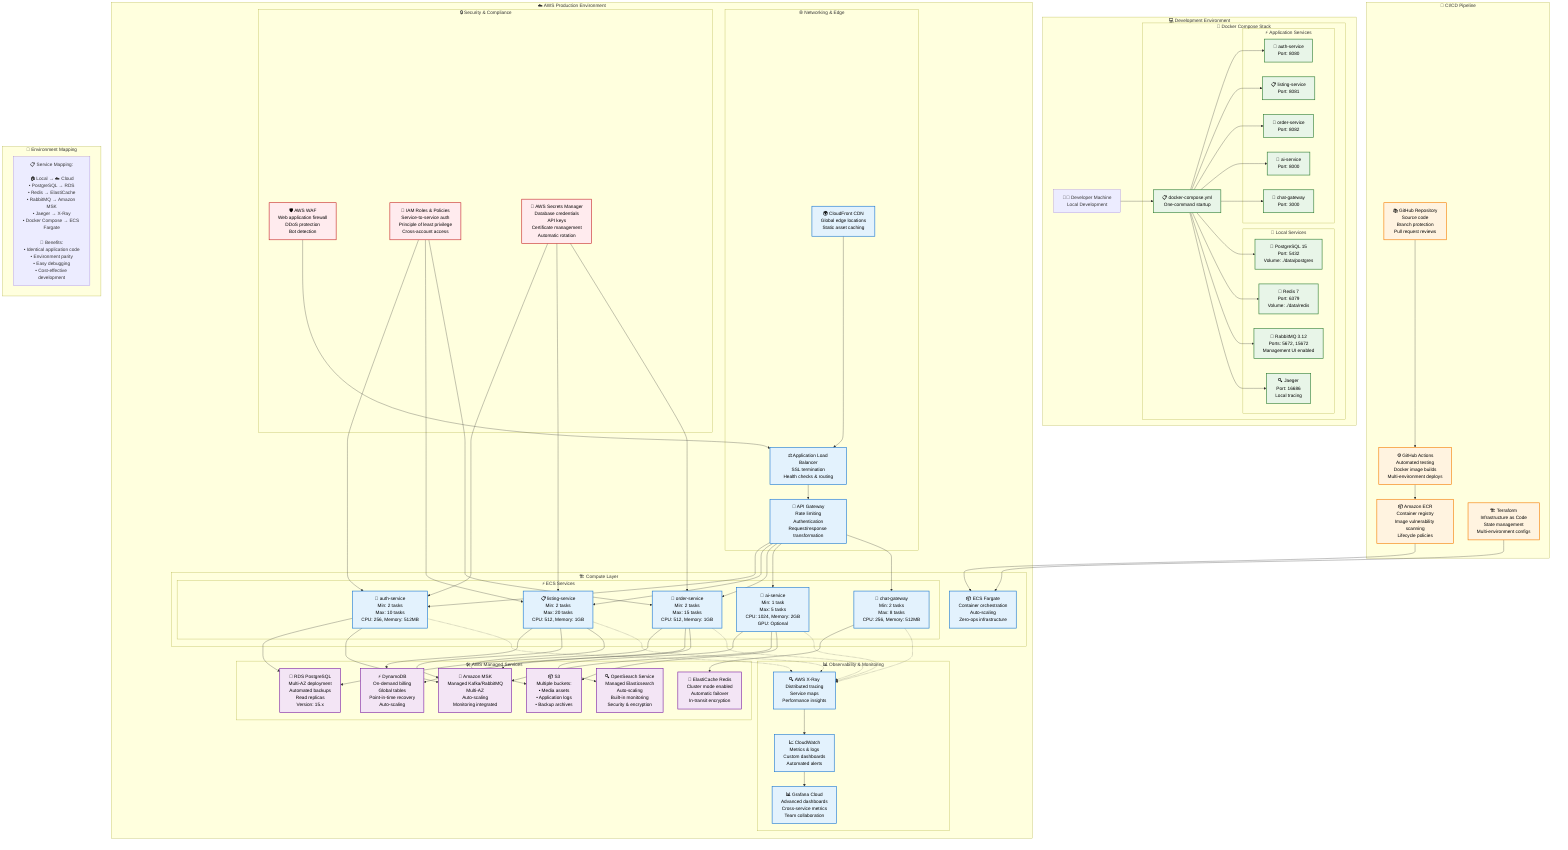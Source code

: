 %% File: docs/diagrams/deployment.mmd
%% Deployment overview: local docker-compose vs cloud (AWS)
flowchart TB
    subgraph DevEnv["💻 Development Environment"]
        DEV_MACHINE[👨‍💻 Developer Machine<br/>Local Development]
        
        subgraph DockerCompose["🐳 Docker Compose Stack"]
            DC[📋 docker-compose.yml<br/>One-command startup]
            
            subgraph LocalServices["🔧 Local Services"]
                PG_LOCAL[🐘 PostgreSQL 15<br/>Port: 5432<br/>Volume: ./data/postgres]
                REDIS_LOCAL[🚀 Redis 7<br/>Port: 6379<br/>Volume: ./data/redis]
                RABBIT_LOCAL[🐰 RabbitMQ 3.12<br/>Ports: 5672, 15672<br/>Management UI enabled]
                JAEGER_LOCAL[🔍 Jaeger<br/>Port: 16686<br/>Local tracing]
            end
            
            subgraph AppServices["⚡ Application Services"]
                AUTH_LOCAL[🔐 auth-service<br/>Port: 8080]
                LISTING_LOCAL[📋 listing-service<br/>Port: 8081]  
                ORDER_LOCAL[🛒 order-service<br/>Port: 8082]
                AI_LOCAL[🤖 ai-service<br/>Port: 8000]
                CHAT_LOCAL[💬 chat-gateway<br/>Port: 3000]
            end
        end
    end

    subgraph CloudProduction["☁️ AWS Production Environment"]
        subgraph Networking["🌐 Networking & Edge"]
            CF[🌍 CloudFront CDN<br/>Global edge locations<br/>Static asset caching]
            ALB[⚖️ Application Load Balancer<br/>SSL termination<br/>Health checks & routing]
            APIGW[🚪 API Gateway<br/>Rate limiting<br/>Authentication<br/>Request/response transformation]
        end
        
        subgraph Compute["🏗️ Compute Layer"]
            ECS[📦 ECS Fargate<br/>Container orchestration<br/>Auto-scaling<br/>Zero-ops infrastructure]
            
            subgraph TaskServices["⚡ ECS Services"]
                AUTH_CLOUD[🔐 auth-service<br/>Min: 2 tasks<br/>Max: 10 tasks<br/>CPU: 256, Memory: 512MB]
                LISTING_CLOUD[📋 listing-service<br/>Min: 2 tasks<br/>Max: 20 tasks<br/>CPU: 512, Memory: 1GB]
                ORDER_CLOUD[🛒 order-service<br/>Min: 2 tasks<br/>Max: 15 tasks<br/>CPU: 512, Memory: 1GB]
                AI_CLOUD[🤖 ai-service<br/>Min: 1 task<br/>Max: 5 tasks<br/>CPU: 1024, Memory: 2GB<br/>GPU: Optional]
                CHAT_CLOUD[💬 chat-gateway<br/>Min: 2 tasks<br/>Max: 8 tasks<br/>CPU: 256, Memory: 512MB]
            end
        end
        
        subgraph ManagedServices["🛠️ AWS Managed Services"]
            RDS[🐘 RDS PostgreSQL<br/>Multi-AZ deployment<br/>Automated backups<br/>Read replicas<br/>Version: 15.x]
            
            DYNAMODB[⚡ DynamoDB<br/>On-demand billing<br/>Global tables<br/>Point-in-time recovery<br/>Auto-scaling]
            
            ELASTICACHE[🚀 ElastiCache Redis<br/>Cluster mode enabled<br/>Automatic failover<br/>In-transit encryption]
            
            S3[📦 S3<br/>Multiple buckets:<br/>• Media assets<br/>• Application logs<br/>• Backup archives]
            
            MSK[📨 Amazon MSK<br/>Managed Kafka/RabbitMQ<br/>Multi-AZ<br/>Auto-scaling<br/>Monitoring integrated]
            
            OPENSEARCH[🔍 OpenSearch Service<br/>Managed Elasticsearch<br/>Auto-scaling<br/>Built-in monitoring<br/>Security & encryption]
        end
        
        subgraph Observability["📊 Observability & Monitoring"]
            XRAY[🔍 AWS X-Ray<br/>Distributed tracing<br/>Service maps<br/>Performance insights]
            
            CLOUDWATCH[📈 CloudWatch<br/>Metrics & logs<br/>Custom dashboards<br/>Automated alerts]
            
            GRAFANA_CLOUD[📊 Grafana Cloud<br/>Advanced dashboards<br/>Cross-service metrics<br/>Team collaboration]
        end
        
        subgraph Security["🔒 Security & Compliance"]
            WAF[🛡️ AWS WAF<br/>Web application firewall<br/>DDoS protection<br/>Bot detection]
            
            IAM[👤 IAM Roles & Policies<br/>Service-to-service auth<br/>Principle of least privilege<br/>Cross-account access]
            
            SECRETS[🔐 AWS Secrets Manager<br/>Database credentials<br/>API keys<br/>Certificate management<br/>Automatic rotation]
        end
    end

    subgraph CI_CD["🔄 CI/CD Pipeline"]
        GITHUB[📚 GitHub Repository<br/>Source code<br/>Branch protection<br/>Pull request reviews]
        
        ACTIONS[⚙️ GitHub Actions<br/>Automated testing<br/>Docker image builds<br/>Multi-environment deploys]
        
        ECR[📦 Amazon ECR<br/>Container registry<br/>Image vulnerability scanning<br/>Lifecycle policies]
        
        TERRAFORM[🏗️ Terraform<br/>Infrastructure as Code<br/>State management<br/>Multi-environment configs]
    end

    %% Development flow
    DEV_MACHINE --> DC
    DC --> PG_LOCAL
    DC --> REDIS_LOCAL
    DC --> RABBIT_LOCAL
    DC --> JAEGER_LOCAL
    DC --> AUTH_LOCAL
    DC --> LISTING_LOCAL
    DC --> ORDER_LOCAL
    DC --> AI_LOCAL
    DC --> CHAT_LOCAL

    %% CI/CD flow
    GITHUB --> ACTIONS
    ACTIONS --> ECR
    ECR --> ECS
    TERRAFORM --> ECS

    %% Production traffic flow
    CF --> ALB
    ALB --> APIGW
    APIGW --> AUTH_CLOUD
    APIGW --> LISTING_CLOUD
    APIGW --> ORDER_CLOUD
    APIGW --> AI_CLOUD
    APIGW --> CHAT_CLOUD

    %% Service to managed services
    AUTH_CLOUD --> RDS
    ORDER_CLOUD --> RDS
    LISTING_CLOUD --> DYNAMODB
    ORDER_CLOUD --> DYNAMODB
    AI_CLOUD --> OPENSEARCH
    CHAT_CLOUD --> ELASTICACHE
    
    AUTH_CLOUD --> MSK
    LISTING_CLOUD --> MSK
    ORDER_CLOUD --> MSK
    AI_CLOUD --> MSK
    
    LISTING_CLOUD --> S3
    AI_CLOUD --> S3

    %% Observability connections
    AUTH_CLOUD -.-> XRAY
    LISTING_CLOUD -.-> XRAY
    ORDER_CLOUD -.-> XRAY
    AI_CLOUD -.-> XRAY
    CHAT_CLOUD -.-> XRAY
    
    XRAY --> CLOUDWATCH
    CLOUDWATCH --> GRAFANA_CLOUD

    %% Security
    WAF --> ALB
    SECRETS --> AUTH_CLOUD
    SECRETS --> LISTING_CLOUD
    SECRETS --> ORDER_CLOUD
    IAM --> AUTH_CLOUD
    IAM --> LISTING_CLOUD
    IAM --> ORDER_CLOUD

    %% Environment comparison
    subgraph Comparison["🔄 Environment Mapping"]
        MAP["📋 Service Mapping:<br/><br/>🏠 Local → ☁️ Cloud<br/>• PostgreSQL → RDS<br/>• Redis → ElastiCache<br/>• RabbitMQ → Amazon MSK<br/>• Jaeger → X-Ray<br/>• Docker Compose → ECS Fargate<br/><br/>🎯 Benefits:<br/>• Identical application code<br/>• Environment parity<br/>• Easy debugging<br/>• Cost-effective development"]
    end

    %% Styling
    classDef local fill:#e8f5e8,stroke:#2e7d32,stroke-width:2px,color:#000;
    classDef cloud fill:#e3f2fd,stroke:#1976d2,stroke-width:2px,color:#000;
    classDef managed fill:#f3e5f5,stroke:#7b1fa2,stroke-width:2px,color:#000;
    classDef security fill:#ffebee,stroke:#c62828,stroke-width:2px,color:#000;
    classDef cicd fill:#fff3e0,stroke:#f57c00,stroke-width:2px,color:#000;
    
    class PG_LOCAL,REDIS_LOCAL,RABBIT_LOCAL,JAEGER_LOCAL,AUTH_LOCAL,LISTING_LOCAL,ORDER_LOCAL,AI_LOCAL,CHAT_LOCAL,DC local;
    class CF,ALB,APIGW,ECS,AUTH_CLOUD,LISTING_CLOUD,ORDER_CLOUD,AI_CLOUD,CHAT_CLOUD,XRAY,CLOUDWATCH,GRAFANA_CLOUD cloud;
    class RDS,DYNAMODB,ELASTICACHE,S3,MSK,OPENSEARCH managed;
    class WAF,IAM,SECRETS security;
    class GITHUB,ACTIONS,ECR,TERRAFORM cicd;